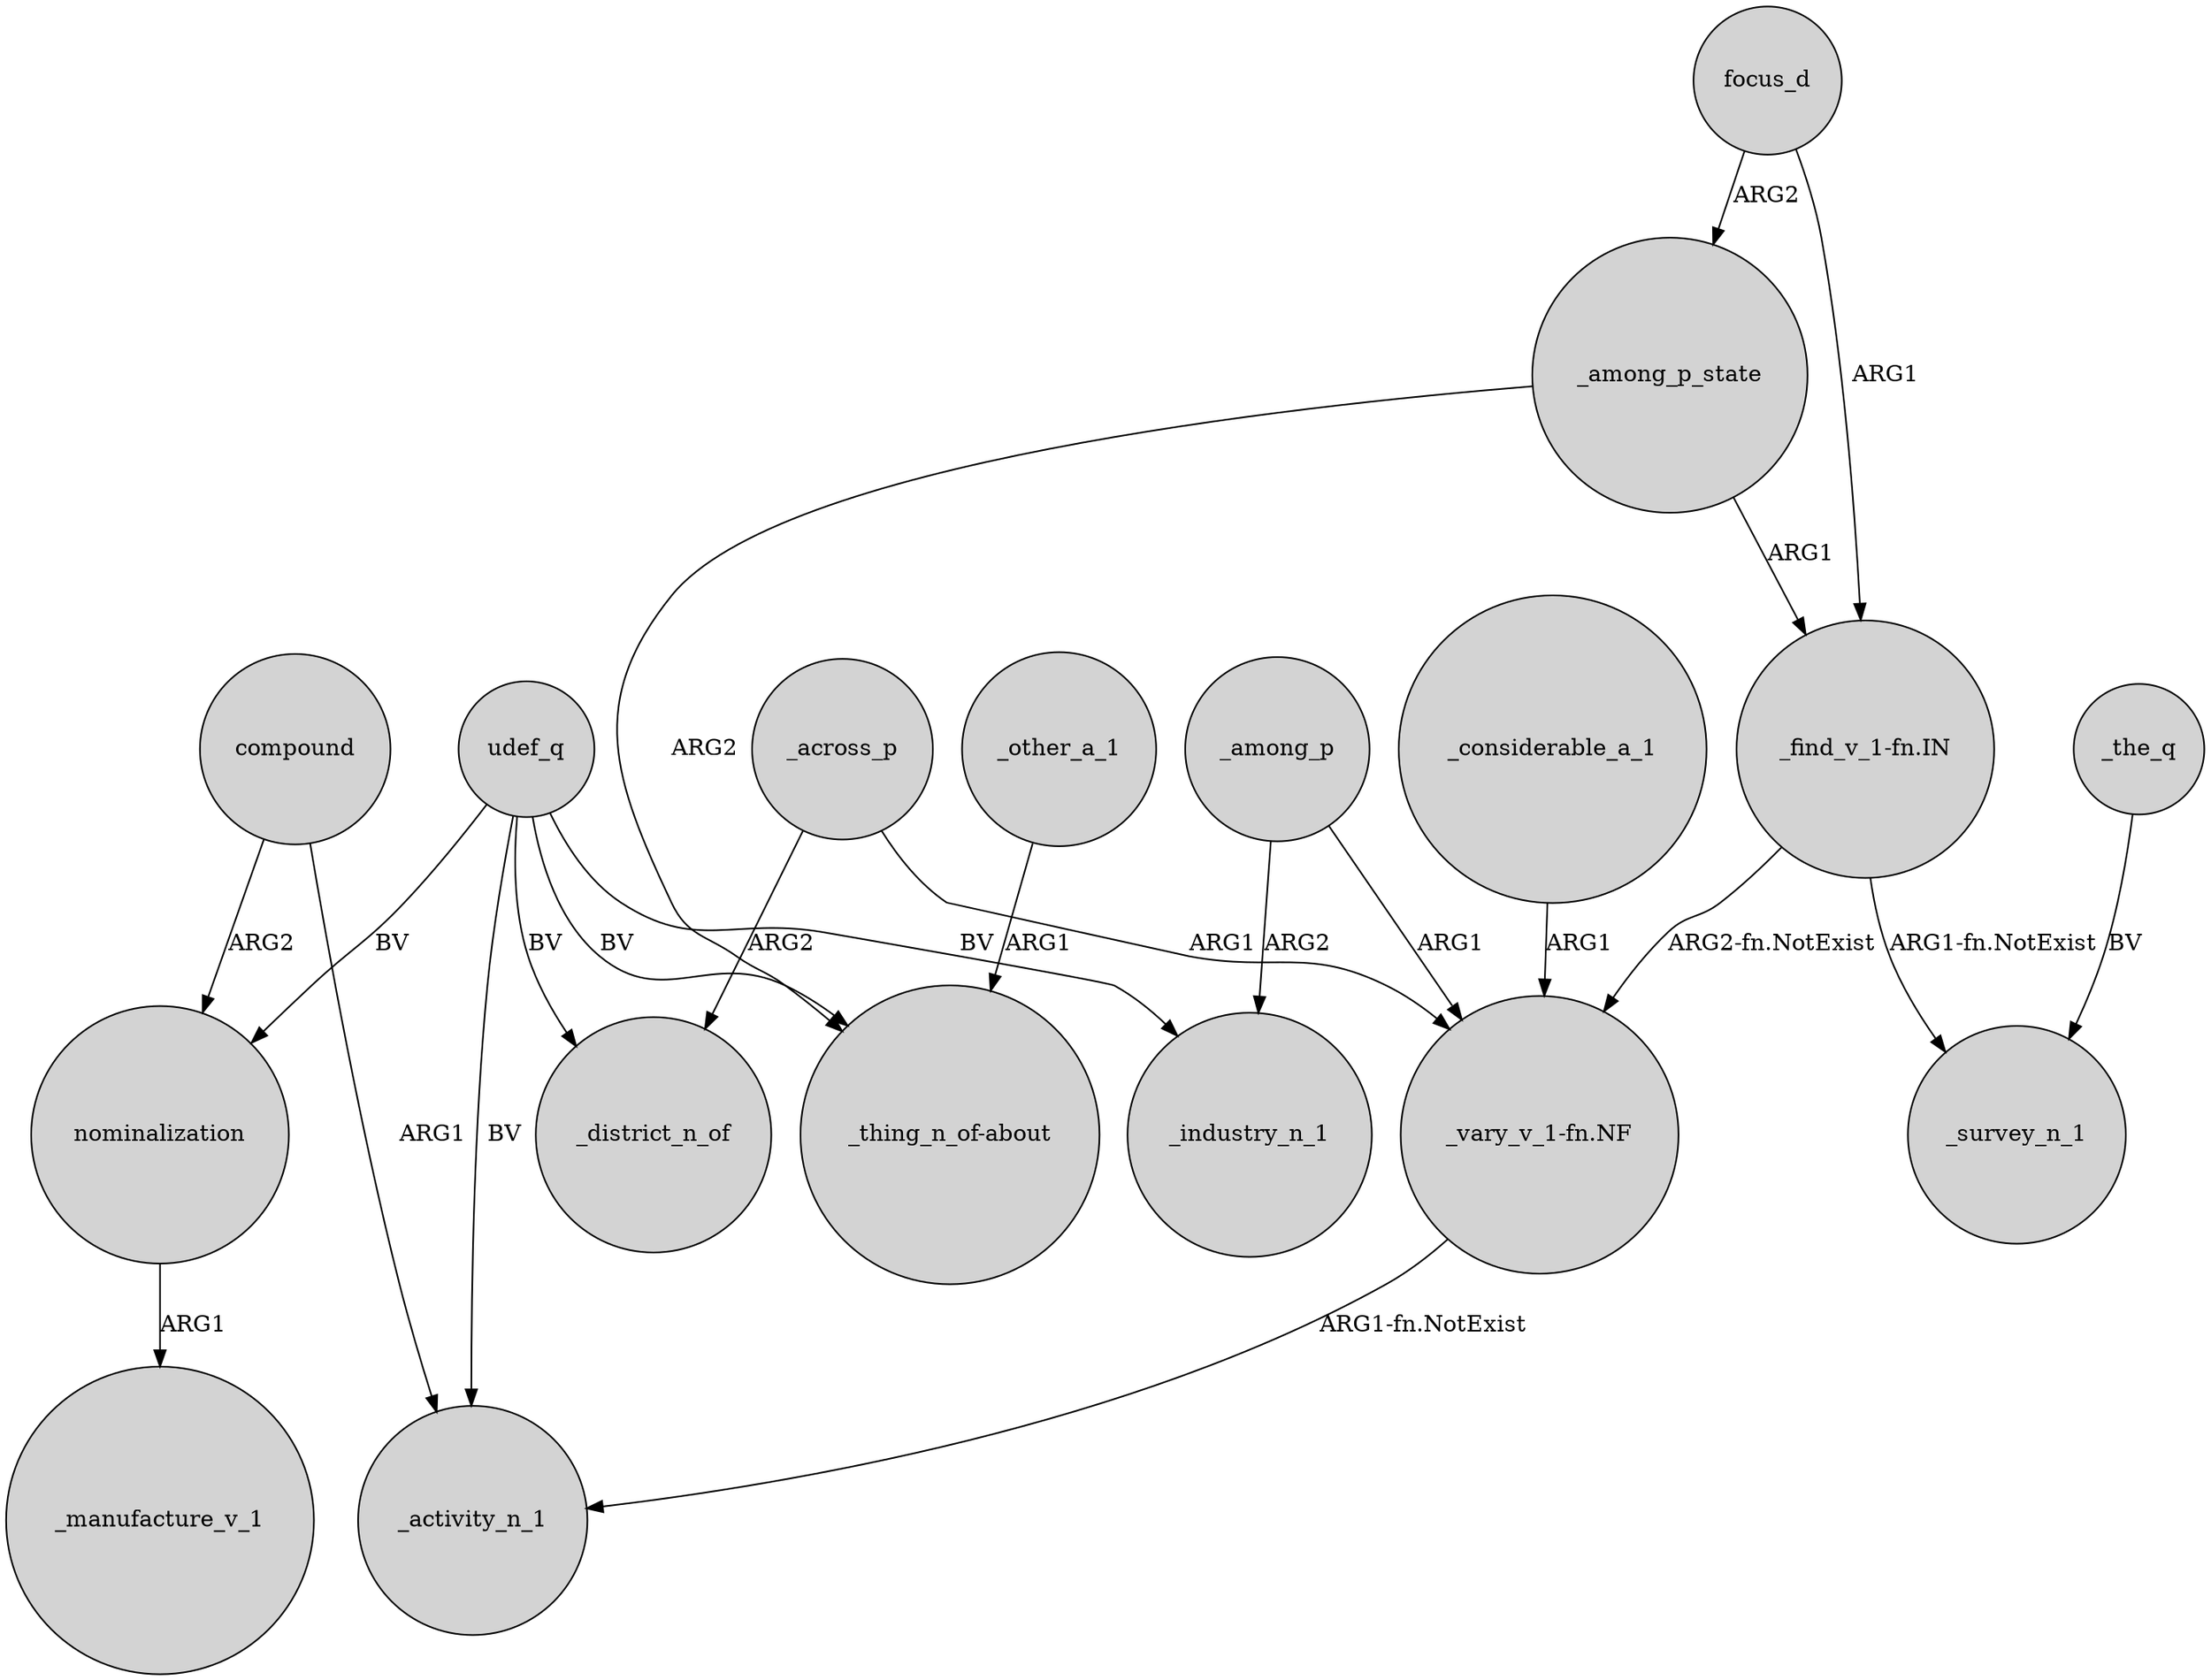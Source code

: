 digraph {
	node [shape=circle style=filled]
	udef_q -> "_thing_n_of-about" [label=BV]
	udef_q -> _activity_n_1 [label=BV]
	_across_p -> "_vary_v_1-fn.NF" [label=ARG1]
	focus_d -> "_find_v_1-fn.IN" [label=ARG1]
	"_vary_v_1-fn.NF" -> _activity_n_1 [label="ARG1-fn.NotExist"]
	_across_p -> _district_n_of [label=ARG2]
	_considerable_a_1 -> "_vary_v_1-fn.NF" [label=ARG1]
	nominalization -> _manufacture_v_1 [label=ARG1]
	compound -> nominalization [label=ARG2]
	_among_p -> "_vary_v_1-fn.NF" [label=ARG1]
	_other_a_1 -> "_thing_n_of-about" [label=ARG1]
	_the_q -> _survey_n_1 [label=BV]
	"_find_v_1-fn.IN" -> _survey_n_1 [label="ARG1-fn.NotExist"]
	compound -> _activity_n_1 [label=ARG1]
	_among_p -> _industry_n_1 [label=ARG2]
	"_find_v_1-fn.IN" -> "_vary_v_1-fn.NF" [label="ARG2-fn.NotExist"]
	udef_q -> nominalization [label=BV]
	udef_q -> _industry_n_1 [label=BV]
	udef_q -> _district_n_of [label=BV]
	_among_p_state -> "_find_v_1-fn.IN" [label=ARG1]
	focus_d -> _among_p_state [label=ARG2]
	_among_p_state -> "_thing_n_of-about" [label=ARG2]
}
